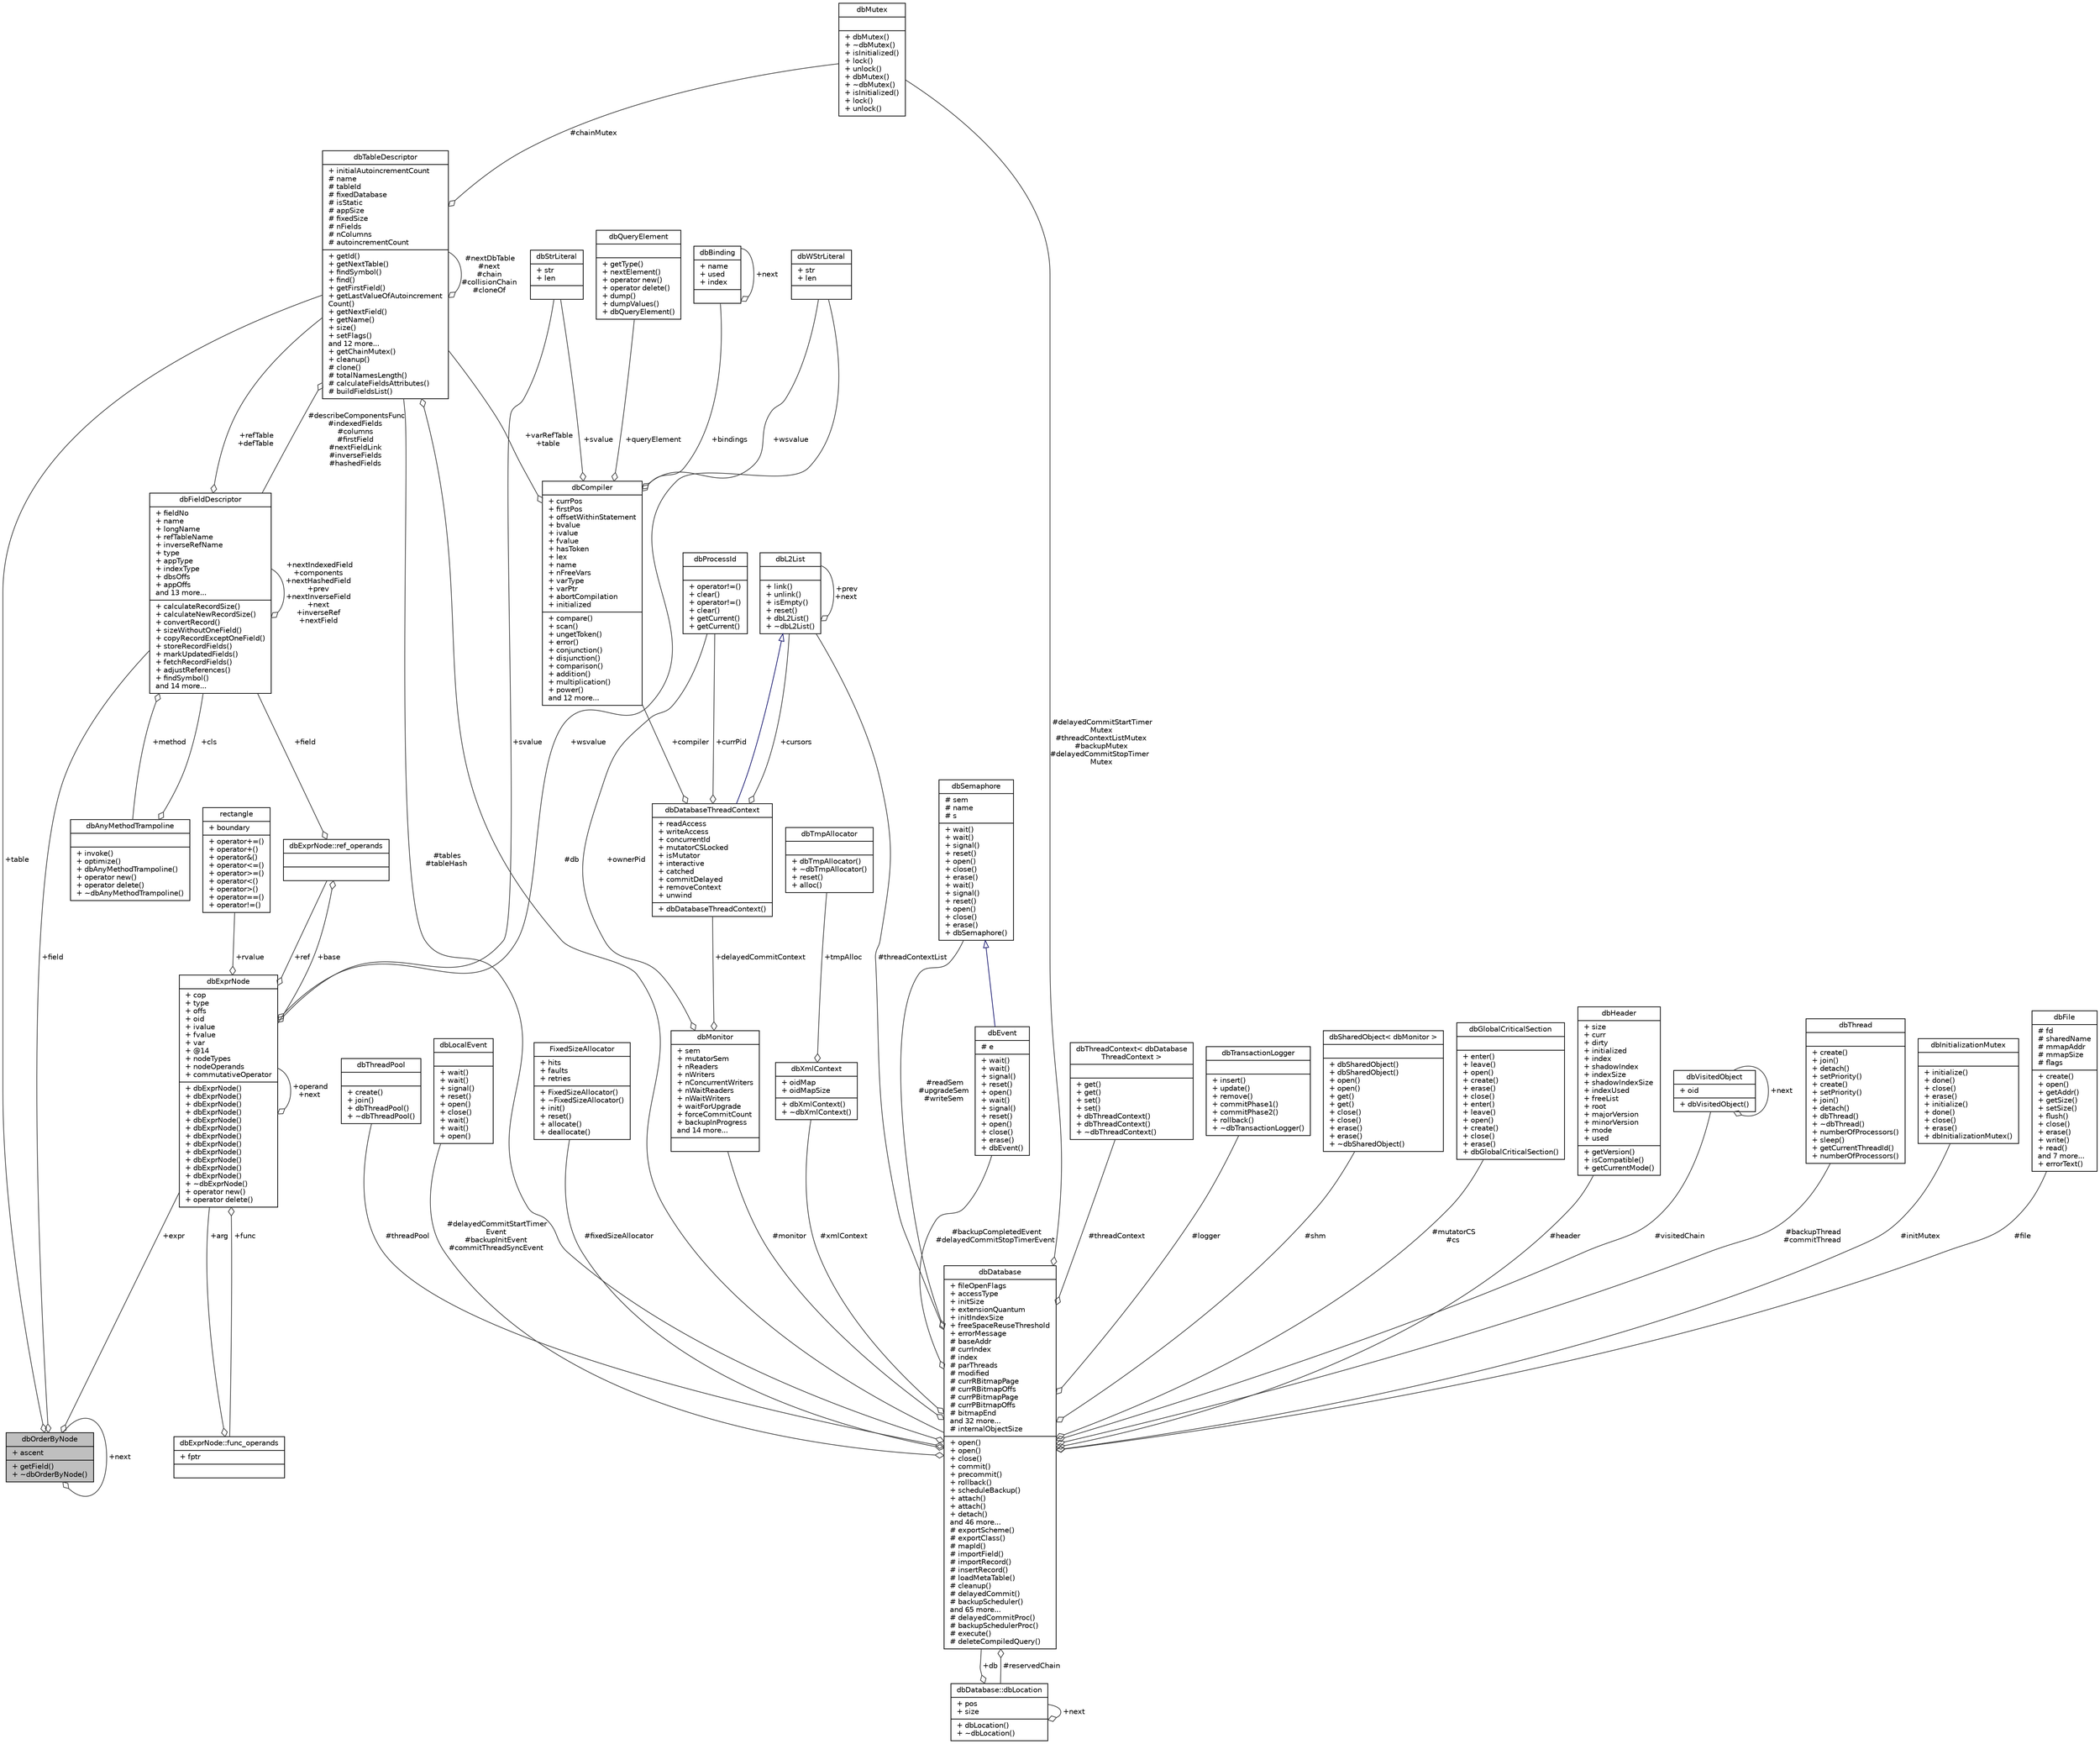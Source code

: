 digraph "dbOrderByNode"
{
 // INTERACTIVE_SVG=YES
 // LATEX_PDF_SIZE
  edge [fontname="Helvetica",fontsize="10",labelfontname="Helvetica",labelfontsize="10"];
  node [fontname="Helvetica",fontsize="10",shape=record];
  Node1 [label="{dbOrderByNode\n|+ ascent\l|+ getField()\l+ ~dbOrderByNode()\l}",height=0.2,width=0.4,color="black", fillcolor="grey75", style="filled", fontcolor="black",tooltip=" "];
  Node1 -> Node1 [color="grey25",fontsize="10",style="solid",label=" +next" ,arrowhead="odiamond",fontname="Helvetica"];
  Node2 -> Node1 [color="grey25",fontsize="10",style="solid",label=" +table" ,arrowhead="odiamond",fontname="Helvetica"];
  Node2 [label="{dbTableDescriptor\n|+ initialAutoincrementCount\l# name\l# tableId\l# fixedDatabase\l# isStatic\l# appSize\l# fixedSize\l# nFields\l# nColumns\l# autoincrementCount\l|+ getId()\l+ getNextTable()\l+ findSymbol()\l+ find()\l+ getFirstField()\l+ getLastValueOfAutoincrement\lCount()\l+ getNextField()\l+ getName()\l+ size()\l+ setFlags()\land 12 more...\l+ getChainMutex()\l+ cleanup()\l# clone()\l# totalNamesLength()\l# calculateFieldsAttributes()\l# buildFieldsList()\l}",height=0.2,width=0.4,color="black", fillcolor="white", style="filled",URL="$classdbTableDescriptor.html",tooltip=" "];
  Node3 -> Node2 [color="grey25",fontsize="10",style="solid",label=" #chainMutex" ,arrowhead="odiamond",fontname="Helvetica"];
  Node3 [label="{dbMutex\n||+ dbMutex()\l+ ~dbMutex()\l+ isInitialized()\l+ lock()\l+ unlock()\l+ dbMutex()\l+ ~dbMutex()\l+ isInitialized()\l+ lock()\l+ unlock()\l}",height=0.2,width=0.4,color="black", fillcolor="white", style="filled",URL="$classdbMutex.html",tooltip=" "];
  Node2 -> Node2 [color="grey25",fontsize="10",style="solid",label=" #nextDbTable\n#next\n#chain\n#collisionChain\n#cloneOf" ,arrowhead="odiamond",fontname="Helvetica"];
  Node4 -> Node2 [color="grey25",fontsize="10",style="solid",label=" #db" ,arrowhead="odiamond",fontname="Helvetica"];
  Node4 [label="{dbDatabase\n|+ fileOpenFlags\l+ accessType\l+ initSize\l+ extensionQuantum\l+ initIndexSize\l+ freeSpaceReuseThreshold\l+ errorMessage\l# baseAddr\l# currIndex\l# index\l# parThreads\l# modified\l# currRBitmapPage\l# currRBitmapOffs\l# currPBitmapPage\l# currPBitmapOffs\l# bitmapEnd\land 32 more...\l# internalObjectSize\l|+ open()\l+ open()\l+ close()\l+ commit()\l+ precommit()\l+ rollback()\l+ scheduleBackup()\l+ attach()\l+ attach()\l+ detach()\land 46 more...\l# exportScheme()\l# exportClass()\l# mapId()\l# importField()\l# importRecord()\l# insertRecord()\l# loadMetaTable()\l# cleanup()\l# delayedCommit()\l# backupScheduler()\land 65 more...\l# delayedCommitProc()\l# backupSchedulerProc()\l# execute()\l# deleteCompiledQuery()\l}",height=0.2,width=0.4,color="black", fillcolor="white", style="filled",URL="$classdbDatabase.html",tooltip=" "];
  Node5 -> Node4 [color="grey25",fontsize="10",style="solid",label=" #backupCompletedEvent\n#delayedCommitStopTimerEvent" ,arrowhead="odiamond",fontname="Helvetica"];
  Node5 [label="{dbEvent\n|# e\l|+ wait()\l+ wait()\l+ signal()\l+ reset()\l+ open()\l+ wait()\l+ signal()\l+ reset()\l+ open()\l+ close()\l+ erase()\l+ dbEvent()\l}",height=0.2,width=0.4,color="black", fillcolor="white", style="filled",URL="$classdbEvent.html",tooltip=" "];
  Node6 -> Node5 [dir="back",color="midnightblue",fontsize="10",style="solid",arrowtail="onormal",fontname="Helvetica"];
  Node6 [label="{dbSemaphore\n|# sem\l# name\l# s\l|+ wait()\l+ wait()\l+ signal()\l+ reset()\l+ open()\l+ close()\l+ erase()\l+ wait()\l+ signal()\l+ reset()\l+ open()\l+ close()\l+ erase()\l+ dbSemaphore()\l}",height=0.2,width=0.4,color="black", fillcolor="white", style="filled",URL="$classdbSemaphore.html",tooltip=" "];
  Node7 -> Node4 [color="grey25",fontsize="10",style="solid",label=" #threadContext" ,arrowhead="odiamond",fontname="Helvetica"];
  Node7 [label="{dbThreadContext\< dbDatabase\lThreadContext \>\n||+ get()\l+ get()\l+ set()\l+ set()\l+ dbThreadContext()\l+ dbThreadContext()\l+ ~dbThreadContext()\l}",height=0.2,width=0.4,color="black", fillcolor="white", style="filled",URL="$classdbThreadContext.html",tooltip=" "];
  Node8 -> Node4 [color="grey25",fontsize="10",style="solid",label=" #logger" ,arrowhead="odiamond",fontname="Helvetica"];
  Node8 [label="{dbTransactionLogger\n||+ insert()\l+ update()\l+ remove()\l+ commitPhase1()\l+ commitPhase2()\l+ rollback()\l+ ~dbTransactionLogger()\l}",height=0.2,width=0.4,color="black", fillcolor="white", style="filled",URL="$classdbTransactionLogger.html",tooltip=" "];
  Node9 -> Node4 [color="grey25",fontsize="10",style="solid",label=" #shm" ,arrowhead="odiamond",fontname="Helvetica"];
  Node9 [label="{dbSharedObject\< dbMonitor \>\n||+ dbSharedObject()\l+ dbSharedObject()\l+ open()\l+ open()\l+ get()\l+ get()\l+ close()\l+ close()\l+ erase()\l+ erase()\l+ ~dbSharedObject()\l}",height=0.2,width=0.4,color="black", fillcolor="white", style="filled",URL="$classdbSharedObject.html",tooltip=" "];
  Node3 -> Node4 [color="grey25",fontsize="10",style="solid",label=" #delayedCommitStartTimer\lMutex\n#threadContextListMutex\n#backupMutex\n#delayedCommitStopTimer\lMutex" ,arrowhead="odiamond",fontname="Helvetica"];
  Node10 -> Node4 [color="grey25",fontsize="10",style="solid",label=" #mutatorCS\n#cs" ,arrowhead="odiamond",fontname="Helvetica"];
  Node10 [label="{dbGlobalCriticalSection\n||+ enter()\l+ leave()\l+ open()\l+ create()\l+ erase()\l+ close()\l+ enter()\l+ leave()\l+ open()\l+ create()\l+ close()\l+ erase()\l+ dbGlobalCriticalSection()\l}",height=0.2,width=0.4,color="black", fillcolor="white", style="filled",URL="$classdbGlobalCriticalSection.html",tooltip=" "];
  Node11 -> Node4 [color="grey25",fontsize="10",style="solid",label=" #header" ,arrowhead="odiamond",fontname="Helvetica"];
  Node11 [label="{dbHeader\n|+ size\l+ curr\l+ dirty\l+ initialized\l+ index\l+ shadowIndex\l+ indexSize\l+ shadowIndexSize\l+ indexUsed\l+ freeList\l+ root\l+ majorVersion\l+ minorVersion\l+ mode\l+ used\l|+ getVersion()\l+ isCompatible()\l+ getCurrentMode()\l}",height=0.2,width=0.4,color="black", fillcolor="white", style="filled",URL="$classdbHeader.html",tooltip=" "];
  Node12 -> Node4 [color="grey25",fontsize="10",style="solid",label=" #threadContextList" ,arrowhead="odiamond",fontname="Helvetica"];
  Node12 [label="{dbL2List\n||+ link()\l+ unlink()\l+ isEmpty()\l+ reset()\l+ dbL2List()\l+ ~dbL2List()\l}",height=0.2,width=0.4,color="black", fillcolor="white", style="filled",URL="$classdbL2List.html",tooltip=" "];
  Node12 -> Node12 [color="grey25",fontsize="10",style="solid",label=" +prev\n+next" ,arrowhead="odiamond",fontname="Helvetica"];
  Node13 -> Node4 [color="grey25",fontsize="10",style="solid",label=" #visitedChain" ,arrowhead="odiamond",fontname="Helvetica"];
  Node13 [label="{dbVisitedObject\n|+ oid\l|+ dbVisitedObject()\l}",height=0.2,width=0.4,color="black", fillcolor="white", style="filled",URL="$classdbVisitedObject.html",tooltip=" "];
  Node13 -> Node13 [color="grey25",fontsize="10",style="solid",label=" +next" ,arrowhead="odiamond",fontname="Helvetica"];
  Node2 -> Node4 [color="grey25",fontsize="10",style="solid",label=" #tables\n#tableHash" ,arrowhead="odiamond",fontname="Helvetica"];
  Node6 -> Node4 [color="grey25",fontsize="10",style="solid",label=" #readSem\n#upgradeSem\n#writeSem" ,arrowhead="odiamond",fontname="Helvetica"];
  Node14 -> Node4 [color="grey25",fontsize="10",style="solid",label=" #backupThread\n#commitThread" ,arrowhead="odiamond",fontname="Helvetica"];
  Node14 [label="{dbThread\n||+ create()\l+ join()\l+ detach()\l+ setPriority()\l+ create()\l+ setPriority()\l+ join()\l+ detach()\l+ dbThread()\l+ ~dbThread()\l+ numberOfProcessors()\l+ sleep()\l+ getCurrentThreadId()\l+ numberOfProcessors()\l}",height=0.2,width=0.4,color="black", fillcolor="white", style="filled",URL="$classdbThread.html",tooltip=" "];
  Node15 -> Node4 [color="grey25",fontsize="10",style="solid",label=" #initMutex" ,arrowhead="odiamond",fontname="Helvetica"];
  Node15 [label="{dbInitializationMutex\n||+ initialize()\l+ done()\l+ close()\l+ erase()\l+ initialize()\l+ done()\l+ close()\l+ erase()\l+ dbInitializationMutex()\l}",height=0.2,width=0.4,color="black", fillcolor="white", style="filled",URL="$classdbInitializationMutex.html",tooltip=" "];
  Node16 -> Node4 [color="grey25",fontsize="10",style="solid",label=" #reservedChain" ,arrowhead="odiamond",fontname="Helvetica"];
  Node16 [label="{dbDatabase::dbLocation\n|+ pos\l+ size\l|+ dbLocation()\l+ ~dbLocation()\l}",height=0.2,width=0.4,color="black", fillcolor="white", style="filled",URL="$structdbDatabase_1_1dbLocation.html",tooltip=" "];
  Node16 -> Node16 [color="grey25",fontsize="10",style="solid",label=" +next" ,arrowhead="odiamond",fontname="Helvetica"];
  Node4 -> Node16 [color="grey25",fontsize="10",style="solid",label=" +db" ,arrowhead="odiamond",fontname="Helvetica"];
  Node17 -> Node4 [color="grey25",fontsize="10",style="solid",label=" #file" ,arrowhead="odiamond",fontname="Helvetica"];
  Node17 [label="{dbFile\n|# fd\l# sharedName\l# mmapAddr\l# mmapSize\l# flags\l|+ create()\l+ open()\l+ getAddr()\l+ getSize()\l+ setSize()\l+ flush()\l+ close()\l+ erase()\l+ write()\l+ read()\land 7 more...\l+ errorText()\l}",height=0.2,width=0.4,color="black", fillcolor="white", style="filled",URL="$classdbFile.html",tooltip=" "];
  Node18 -> Node4 [color="grey25",fontsize="10",style="solid",label=" #threadPool" ,arrowhead="odiamond",fontname="Helvetica"];
  Node18 [label="{dbThreadPool\n||+ create()\l+ join()\l+ dbThreadPool()\l+ ~dbThreadPool()\l}",height=0.2,width=0.4,color="black", fillcolor="white", style="filled",URL="$classdbThreadPool.html",tooltip=" "];
  Node19 -> Node4 [color="grey25",fontsize="10",style="solid",label=" #delayedCommitStartTimer\lEvent\n#backupInitEvent\n#commitThreadSyncEvent" ,arrowhead="odiamond",fontname="Helvetica"];
  Node19 [label="{dbLocalEvent\n||+ wait()\l+ wait()\l+ signal()\l+ reset()\l+ open()\l+ close()\l+ wait()\l+ wait()\l+ open()\l}",height=0.2,width=0.4,color="black", fillcolor="white", style="filled",URL="$classdbLocalEvent.html",tooltip=" "];
  Node20 -> Node4 [color="grey25",fontsize="10",style="solid",label=" #xmlContext" ,arrowhead="odiamond",fontname="Helvetica"];
  Node20 [label="{dbXmlContext\n|+ oidMap\l+ oidMapSize\l|+ dbXmlContext()\l+ ~dbXmlContext()\l}",height=0.2,width=0.4,color="black", fillcolor="white", style="filled",URL="$classdbXmlContext.html",tooltip=" "];
  Node21 -> Node20 [color="grey25",fontsize="10",style="solid",label=" +tmpAlloc" ,arrowhead="odiamond",fontname="Helvetica"];
  Node21 [label="{dbTmpAllocator\n||+ dbTmpAllocator()\l+ ~dbTmpAllocator()\l+ reset()\l+ alloc()\l}",height=0.2,width=0.4,color="black", fillcolor="white", style="filled",URL="$classdbTmpAllocator.html",tooltip=" "];
  Node22 -> Node4 [color="grey25",fontsize="10",style="solid",label=" #fixedSizeAllocator" ,arrowhead="odiamond",fontname="Helvetica"];
  Node22 [label="{FixedSizeAllocator\n|+ hits\l+ faults\l+ retries\l|+ FixedSizeAllocator()\l+ ~FixedSizeAllocator()\l+ init()\l+ reset()\l+ allocate()\l+ deallocate()\l}",height=0.2,width=0.4,color="black", fillcolor="white", style="filled",URL="$classFixedSizeAllocator.html",tooltip=" "];
  Node23 -> Node4 [color="grey25",fontsize="10",style="solid",label=" #monitor" ,arrowhead="odiamond",fontname="Helvetica"];
  Node23 [label="{dbMonitor\n|+ sem\l+ mutatorSem\l+ nReaders\l+ nWriters\l+ nConcurrentWriters\l+ nWaitReaders\l+ nWaitWriters\l+ waitForUpgrade\l+ forceCommitCount\l+ backupInProgress\land 14 more...\l|}",height=0.2,width=0.4,color="black", fillcolor="white", style="filled",URL="$classdbMonitor.html",tooltip=" "];
  Node24 -> Node23 [color="grey25",fontsize="10",style="solid",label=" +delayedCommitContext" ,arrowhead="odiamond",fontname="Helvetica"];
  Node24 [label="{dbDatabaseThreadContext\n|+ readAccess\l+ writeAccess\l+ concurrentId\l+ mutatorCSLocked\l+ isMutator\l+ interactive\l+ catched\l+ commitDelayed\l+ removeContext\l+ unwind\l|+ dbDatabaseThreadContext()\l}",height=0.2,width=0.4,color="black", fillcolor="white", style="filled",URL="$classdbDatabaseThreadContext.html",tooltip=" "];
  Node12 -> Node24 [dir="back",color="midnightblue",fontsize="10",style="solid",arrowtail="onormal",fontname="Helvetica"];
  Node12 -> Node24 [color="grey25",fontsize="10",style="solid",label=" +cursors" ,arrowhead="odiamond",fontname="Helvetica"];
  Node25 -> Node24 [color="grey25",fontsize="10",style="solid",label=" +compiler" ,arrowhead="odiamond",fontname="Helvetica"];
  Node25 [label="{dbCompiler\n|+ currPos\l+ firstPos\l+ offsetWithinStatement\l+ bvalue\l+ ivalue\l+ fvalue\l+ hasToken\l+ lex\l+ name\l+ nFreeVars\l+ varType\l+ varPtr\l+ abortCompilation\l+ initialized\l|+ compare()\l+ scan()\l+ ungetToken()\l+ error()\l+ conjunction()\l+ disjunction()\l+ comparison()\l+ addition()\l+ multiplication()\l+ power()\land 12 more...\l}",height=0.2,width=0.4,color="black", fillcolor="white", style="filled",URL="$classdbCompiler.html",tooltip=" "];
  Node26 -> Node25 [color="grey25",fontsize="10",style="solid",label=" +svalue" ,arrowhead="odiamond",fontname="Helvetica"];
  Node26 [label="{dbStrLiteral\n|+ str\l+ len\l|}",height=0.2,width=0.4,color="black", fillcolor="white", style="filled",URL="$structdbStrLiteral.html",tooltip=" "];
  Node2 -> Node25 [color="grey25",fontsize="10",style="solid",label=" +varRefTable\n+table" ,arrowhead="odiamond",fontname="Helvetica"];
  Node27 -> Node25 [color="grey25",fontsize="10",style="solid",label=" +wsvalue" ,arrowhead="odiamond",fontname="Helvetica"];
  Node27 [label="{dbWStrLiteral\n|+ str\l+ len\l|}",height=0.2,width=0.4,color="black", fillcolor="white", style="filled",URL="$structdbWStrLiteral.html",tooltip=" "];
  Node28 -> Node25 [color="grey25",fontsize="10",style="solid",label=" +bindings" ,arrowhead="odiamond",fontname="Helvetica"];
  Node28 [label="{dbBinding\n|+ name\l+ used\l+ index\l|}",height=0.2,width=0.4,color="black", fillcolor="white", style="filled",URL="$classdbBinding.html",tooltip=" "];
  Node28 -> Node28 [color="grey25",fontsize="10",style="solid",label=" +next" ,arrowhead="odiamond",fontname="Helvetica"];
  Node29 -> Node25 [color="grey25",fontsize="10",style="solid",label=" +queryElement" ,arrowhead="odiamond",fontname="Helvetica"];
  Node29 [label="{dbQueryElement\n||+ getType()\l+ nextElement()\l+ operator new()\l+ operator delete()\l+ dump()\l+ dumpValues()\l+ dbQueryElement()\l}",height=0.2,width=0.4,color="black", fillcolor="white", style="filled",URL="$classdbQueryElement.html",tooltip=" "];
  Node30 -> Node24 [color="grey25",fontsize="10",style="solid",label=" +currPid" ,arrowhead="odiamond",fontname="Helvetica"];
  Node30 [label="{dbProcessId\n||+ operator!=()\l+ clear()\l+ operator!=()\l+ clear()\l+ getCurrent()\l+ getCurrent()\l}",height=0.2,width=0.4,color="black", fillcolor="white", style="filled",URL="$classdbProcessId.html",tooltip=" "];
  Node30 -> Node23 [color="grey25",fontsize="10",style="solid",label=" +ownerPid" ,arrowhead="odiamond",fontname="Helvetica"];
  Node31 -> Node2 [color="grey25",fontsize="10",style="solid",label=" #describeComponentsFunc\n#indexedFields\n#columns\n#firstField\n#nextFieldLink\n#inverseFields\n#hashedFields" ,arrowhead="odiamond",fontname="Helvetica"];
  Node31 [label="{dbFieldDescriptor\n|+ fieldNo\l+ name\l+ longName\l+ refTableName\l+ inverseRefName\l+ type\l+ appType\l+ indexType\l+ dbsOffs\l+ appOffs\land 13 more...\l|+ calculateRecordSize()\l+ calculateNewRecordSize()\l+ convertRecord()\l+ sizeWithoutOneField()\l+ copyRecordExceptOneField()\l+ storeRecordFields()\l+ markUpdatedFields()\l+ fetchRecordFields()\l+ adjustReferences()\l+ findSymbol()\land 14 more...\l}",height=0.2,width=0.4,color="black", fillcolor="white", style="filled",URL="$classdbFieldDescriptor.html",tooltip=" "];
  Node32 -> Node31 [color="grey25",fontsize="10",style="solid",label=" +method" ,arrowhead="odiamond",fontname="Helvetica"];
  Node32 [label="{dbAnyMethodTrampoline\n||+ invoke()\l+ optimize()\l+ dbAnyMethodTrampoline()\l+ operator new()\l+ operator delete()\l+ ~dbAnyMethodTrampoline()\l}",height=0.2,width=0.4,color="black", fillcolor="white", style="filled",URL="$classdbAnyMethodTrampoline.html",tooltip=" "];
  Node31 -> Node32 [color="grey25",fontsize="10",style="solid",label=" +cls" ,arrowhead="odiamond",fontname="Helvetica"];
  Node2 -> Node31 [color="grey25",fontsize="10",style="solid",label=" +refTable\n+defTable" ,arrowhead="odiamond",fontname="Helvetica"];
  Node31 -> Node31 [color="grey25",fontsize="10",style="solid",label=" +nextIndexedField\n+components\n+nextHashedField\n+prev\n+nextInverseField\n+next\n+inverseRef\n+nextField" ,arrowhead="odiamond",fontname="Helvetica"];
  Node33 -> Node1 [color="grey25",fontsize="10",style="solid",label=" +expr" ,arrowhead="odiamond",fontname="Helvetica"];
  Node33 [label="{dbExprNode\n|+ cop\l+ type\l+ offs\l+ oid\l+ ivalue\l+ fvalue\l+ var\l+ @14\l+ nodeTypes\l+ nodeOperands\l+ commutativeOperator\l|+ dbExprNode()\l+ dbExprNode()\l+ dbExprNode()\l+ dbExprNode()\l+ dbExprNode()\l+ dbExprNode()\l+ dbExprNode()\l+ dbExprNode()\l+ dbExprNode()\l+ dbExprNode()\l+ dbExprNode()\l+ dbExprNode()\l+ ~dbExprNode()\l+ operator new()\l+ operator delete()\l}",height=0.2,width=0.4,color="black", fillcolor="white", style="filled",URL="$classdbExprNode.html",tooltip=" "];
  Node26 -> Node33 [color="grey25",fontsize="10",style="solid",label=" +svalue" ,arrowhead="odiamond",fontname="Helvetica"];
  Node34 -> Node33 [color="grey25",fontsize="10",style="solid",label=" +func" ,arrowhead="odiamond",fontname="Helvetica"];
  Node34 [label="{dbExprNode::func_operands\n|+ fptr\l|}",height=0.2,width=0.4,color="black", fillcolor="white", style="filled",URL="$structdbExprNode_1_1func__operands.html",tooltip=" "];
  Node33 -> Node34 [color="grey25",fontsize="10",style="solid",label=" +arg" ,arrowhead="odiamond",fontname="Helvetica"];
  Node35 -> Node33 [color="grey25",fontsize="10",style="solid",label=" +ref" ,arrowhead="odiamond",fontname="Helvetica"];
  Node35 [label="{dbExprNode::ref_operands\n||}",height=0.2,width=0.4,color="black", fillcolor="white", style="filled",URL="$structdbExprNode_1_1ref__operands.html",tooltip=" "];
  Node33 -> Node35 [color="grey25",fontsize="10",style="solid",label=" +base" ,arrowhead="odiamond",fontname="Helvetica"];
  Node31 -> Node35 [color="grey25",fontsize="10",style="solid",label=" +field" ,arrowhead="odiamond",fontname="Helvetica"];
  Node36 -> Node33 [color="grey25",fontsize="10",style="solid",label=" +rvalue" ,arrowhead="odiamond",fontname="Helvetica"];
  Node36 [label="{rectangle\n|+ boundary\l|+ operator+=()\l+ operator+()\l+ operator&()\l+ operator\<=()\l+ operator\>=()\l+ operator\<()\l+ operator\>()\l+ operator==()\l+ operator!=()\l}",height=0.2,width=0.4,color="black", fillcolor="white", style="filled",URL="$classrectangle.html",tooltip=" "];
  Node27 -> Node33 [color="grey25",fontsize="10",style="solid",label=" +wsvalue" ,arrowhead="odiamond",fontname="Helvetica"];
  Node33 -> Node33 [color="grey25",fontsize="10",style="solid",label=" +operand\n+next" ,arrowhead="odiamond",fontname="Helvetica"];
  Node31 -> Node1 [color="grey25",fontsize="10",style="solid",label=" +field" ,arrowhead="odiamond",fontname="Helvetica"];
}
